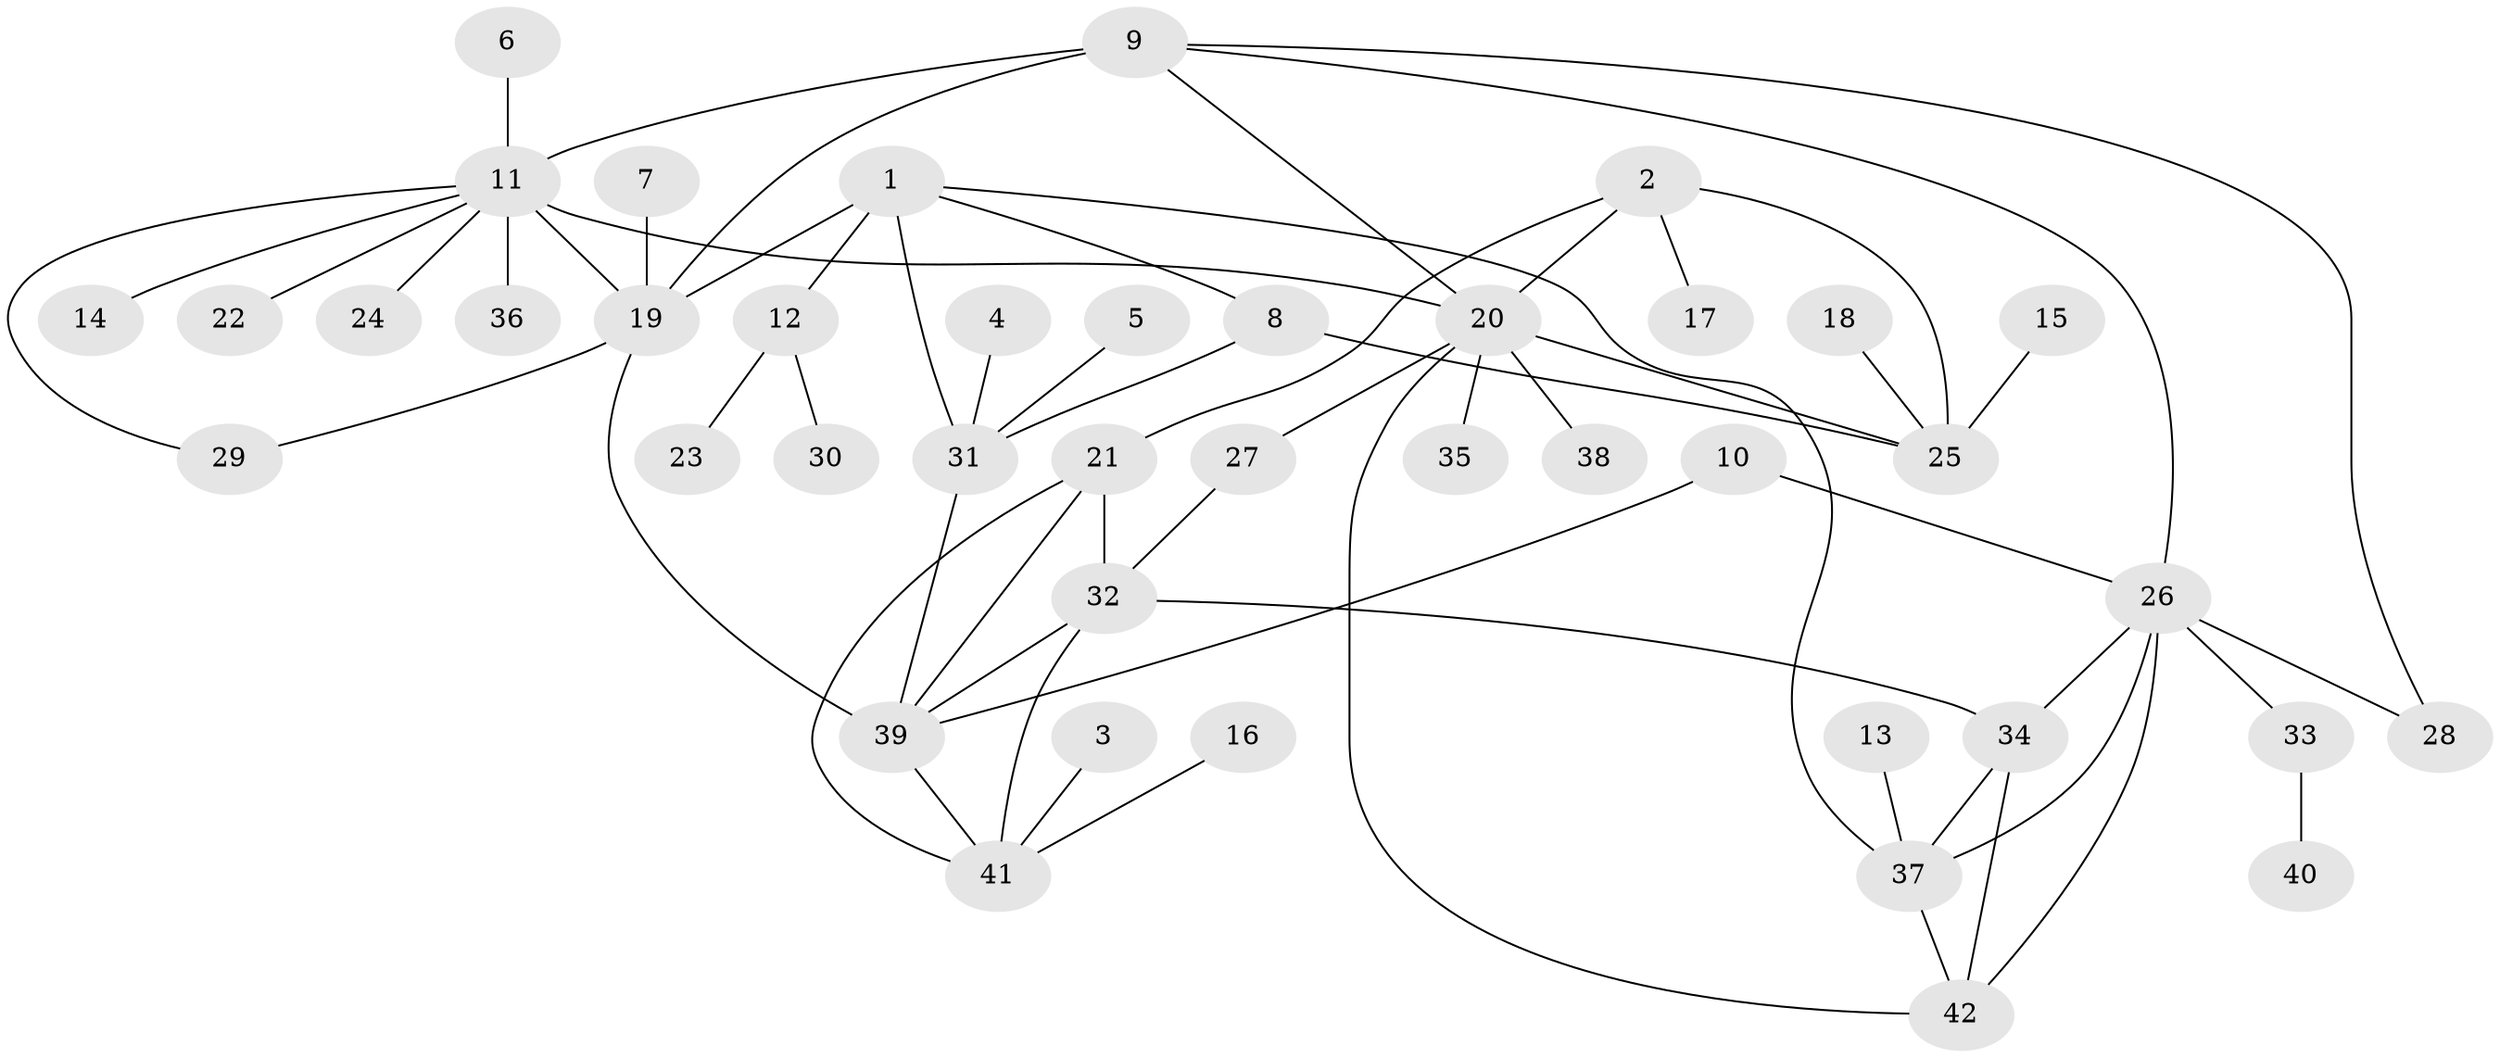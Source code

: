 // original degree distribution, {7: 0.03571428571428571, 6: 0.047619047619047616, 9: 0.023809523809523808, 8: 0.047619047619047616, 4: 0.023809523809523808, 10: 0.023809523809523808, 5: 0.03571428571428571, 3: 0.03571428571428571, 1: 0.5833333333333334, 2: 0.14285714285714285}
// Generated by graph-tools (version 1.1) at 2025/02/03/09/25 03:02:46]
// undirected, 42 vertices, 61 edges
graph export_dot {
graph [start="1"]
  node [color=gray90,style=filled];
  1;
  2;
  3;
  4;
  5;
  6;
  7;
  8;
  9;
  10;
  11;
  12;
  13;
  14;
  15;
  16;
  17;
  18;
  19;
  20;
  21;
  22;
  23;
  24;
  25;
  26;
  27;
  28;
  29;
  30;
  31;
  32;
  33;
  34;
  35;
  36;
  37;
  38;
  39;
  40;
  41;
  42;
  1 -- 8 [weight=2.0];
  1 -- 12 [weight=1.0];
  1 -- 19 [weight=1.0];
  1 -- 31 [weight=2.0];
  1 -- 37 [weight=1.0];
  2 -- 17 [weight=1.0];
  2 -- 20 [weight=2.0];
  2 -- 21 [weight=1.0];
  2 -- 25 [weight=2.0];
  3 -- 41 [weight=1.0];
  4 -- 31 [weight=1.0];
  5 -- 31 [weight=1.0];
  6 -- 11 [weight=1.0];
  7 -- 19 [weight=1.0];
  8 -- 25 [weight=1.0];
  8 -- 31 [weight=1.0];
  9 -- 11 [weight=2.0];
  9 -- 19 [weight=1.0];
  9 -- 20 [weight=1.0];
  9 -- 26 [weight=1.0];
  9 -- 28 [weight=1.0];
  10 -- 26 [weight=1.0];
  10 -- 39 [weight=1.0];
  11 -- 14 [weight=1.0];
  11 -- 19 [weight=2.0];
  11 -- 20 [weight=1.0];
  11 -- 22 [weight=1.0];
  11 -- 24 [weight=1.0];
  11 -- 29 [weight=1.0];
  11 -- 36 [weight=1.0];
  12 -- 23 [weight=1.0];
  12 -- 30 [weight=1.0];
  13 -- 37 [weight=1.0];
  15 -- 25 [weight=1.0];
  16 -- 41 [weight=1.0];
  18 -- 25 [weight=1.0];
  19 -- 29 [weight=1.0];
  19 -- 39 [weight=2.0];
  20 -- 25 [weight=1.0];
  20 -- 27 [weight=1.0];
  20 -- 35 [weight=1.0];
  20 -- 38 [weight=1.0];
  20 -- 42 [weight=1.0];
  21 -- 32 [weight=1.0];
  21 -- 39 [weight=1.0];
  21 -- 41 [weight=1.0];
  26 -- 28 [weight=1.0];
  26 -- 33 [weight=1.0];
  26 -- 34 [weight=1.0];
  26 -- 37 [weight=1.0];
  26 -- 42 [weight=1.0];
  27 -- 32 [weight=1.0];
  31 -- 39 [weight=1.0];
  32 -- 34 [weight=1.0];
  32 -- 39 [weight=1.0];
  32 -- 41 [weight=1.0];
  33 -- 40 [weight=1.0];
  34 -- 37 [weight=1.0];
  34 -- 42 [weight=1.0];
  37 -- 42 [weight=1.0];
  39 -- 41 [weight=1.0];
}
